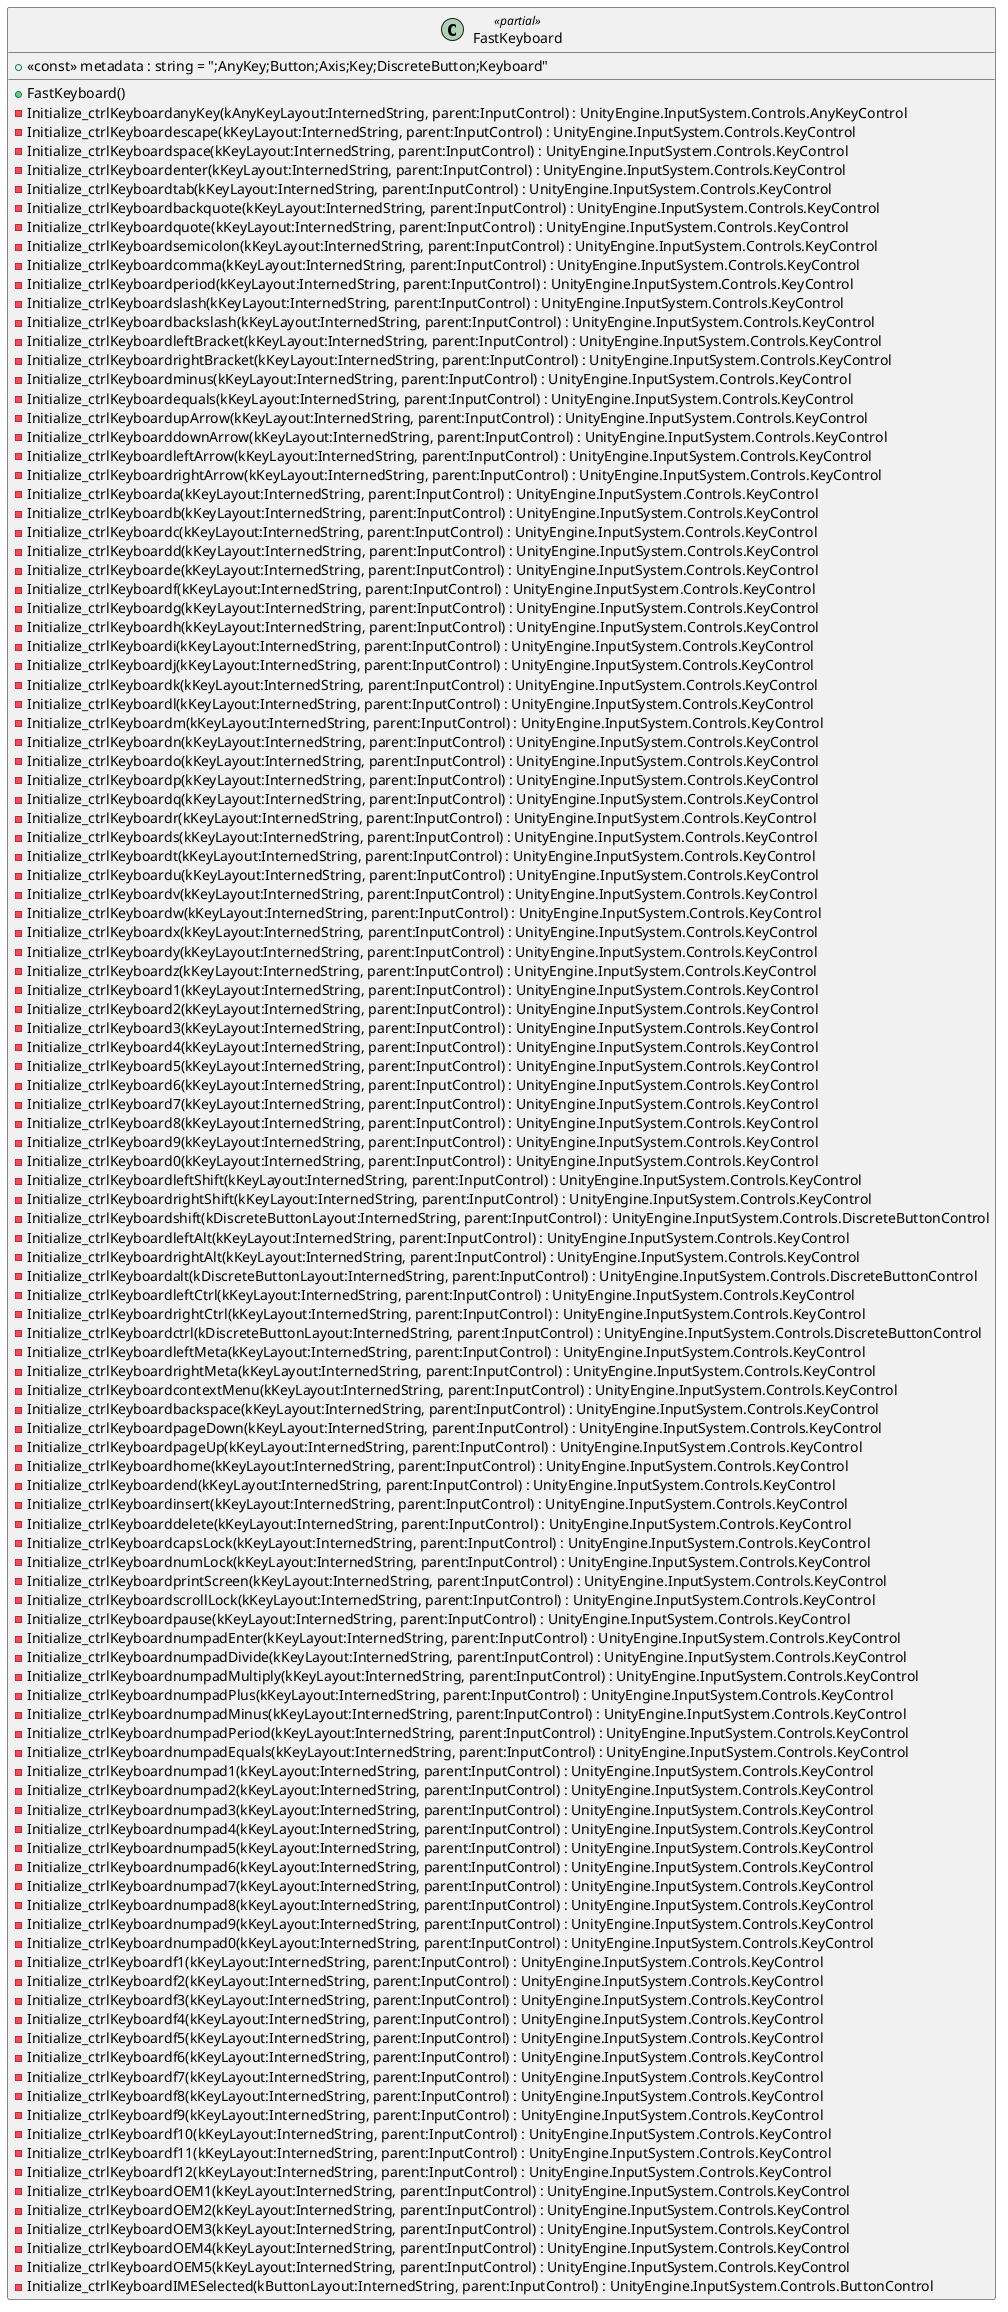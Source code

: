 @startuml
class FastKeyboard <<partial>> {
    + <<const>> metadata : string = ";AnyKey;Button;Axis;Key;DiscreteButton;Keyboard"
    + FastKeyboard()
    - Initialize_ctrlKeyboardanyKey(kAnyKeyLayout:InternedString, parent:InputControl) : UnityEngine.InputSystem.Controls.AnyKeyControl
    - Initialize_ctrlKeyboardescape(kKeyLayout:InternedString, parent:InputControl) : UnityEngine.InputSystem.Controls.KeyControl
    - Initialize_ctrlKeyboardspace(kKeyLayout:InternedString, parent:InputControl) : UnityEngine.InputSystem.Controls.KeyControl
    - Initialize_ctrlKeyboardenter(kKeyLayout:InternedString, parent:InputControl) : UnityEngine.InputSystem.Controls.KeyControl
    - Initialize_ctrlKeyboardtab(kKeyLayout:InternedString, parent:InputControl) : UnityEngine.InputSystem.Controls.KeyControl
    - Initialize_ctrlKeyboardbackquote(kKeyLayout:InternedString, parent:InputControl) : UnityEngine.InputSystem.Controls.KeyControl
    - Initialize_ctrlKeyboardquote(kKeyLayout:InternedString, parent:InputControl) : UnityEngine.InputSystem.Controls.KeyControl
    - Initialize_ctrlKeyboardsemicolon(kKeyLayout:InternedString, parent:InputControl) : UnityEngine.InputSystem.Controls.KeyControl
    - Initialize_ctrlKeyboardcomma(kKeyLayout:InternedString, parent:InputControl) : UnityEngine.InputSystem.Controls.KeyControl
    - Initialize_ctrlKeyboardperiod(kKeyLayout:InternedString, parent:InputControl) : UnityEngine.InputSystem.Controls.KeyControl
    - Initialize_ctrlKeyboardslash(kKeyLayout:InternedString, parent:InputControl) : UnityEngine.InputSystem.Controls.KeyControl
    - Initialize_ctrlKeyboardbackslash(kKeyLayout:InternedString, parent:InputControl) : UnityEngine.InputSystem.Controls.KeyControl
    - Initialize_ctrlKeyboardleftBracket(kKeyLayout:InternedString, parent:InputControl) : UnityEngine.InputSystem.Controls.KeyControl
    - Initialize_ctrlKeyboardrightBracket(kKeyLayout:InternedString, parent:InputControl) : UnityEngine.InputSystem.Controls.KeyControl
    - Initialize_ctrlKeyboardminus(kKeyLayout:InternedString, parent:InputControl) : UnityEngine.InputSystem.Controls.KeyControl
    - Initialize_ctrlKeyboardequals(kKeyLayout:InternedString, parent:InputControl) : UnityEngine.InputSystem.Controls.KeyControl
    - Initialize_ctrlKeyboardupArrow(kKeyLayout:InternedString, parent:InputControl) : UnityEngine.InputSystem.Controls.KeyControl
    - Initialize_ctrlKeyboarddownArrow(kKeyLayout:InternedString, parent:InputControl) : UnityEngine.InputSystem.Controls.KeyControl
    - Initialize_ctrlKeyboardleftArrow(kKeyLayout:InternedString, parent:InputControl) : UnityEngine.InputSystem.Controls.KeyControl
    - Initialize_ctrlKeyboardrightArrow(kKeyLayout:InternedString, parent:InputControl) : UnityEngine.InputSystem.Controls.KeyControl
    - Initialize_ctrlKeyboarda(kKeyLayout:InternedString, parent:InputControl) : UnityEngine.InputSystem.Controls.KeyControl
    - Initialize_ctrlKeyboardb(kKeyLayout:InternedString, parent:InputControl) : UnityEngine.InputSystem.Controls.KeyControl
    - Initialize_ctrlKeyboardc(kKeyLayout:InternedString, parent:InputControl) : UnityEngine.InputSystem.Controls.KeyControl
    - Initialize_ctrlKeyboardd(kKeyLayout:InternedString, parent:InputControl) : UnityEngine.InputSystem.Controls.KeyControl
    - Initialize_ctrlKeyboarde(kKeyLayout:InternedString, parent:InputControl) : UnityEngine.InputSystem.Controls.KeyControl
    - Initialize_ctrlKeyboardf(kKeyLayout:InternedString, parent:InputControl) : UnityEngine.InputSystem.Controls.KeyControl
    - Initialize_ctrlKeyboardg(kKeyLayout:InternedString, parent:InputControl) : UnityEngine.InputSystem.Controls.KeyControl
    - Initialize_ctrlKeyboardh(kKeyLayout:InternedString, parent:InputControl) : UnityEngine.InputSystem.Controls.KeyControl
    - Initialize_ctrlKeyboardi(kKeyLayout:InternedString, parent:InputControl) : UnityEngine.InputSystem.Controls.KeyControl
    - Initialize_ctrlKeyboardj(kKeyLayout:InternedString, parent:InputControl) : UnityEngine.InputSystem.Controls.KeyControl
    - Initialize_ctrlKeyboardk(kKeyLayout:InternedString, parent:InputControl) : UnityEngine.InputSystem.Controls.KeyControl
    - Initialize_ctrlKeyboardl(kKeyLayout:InternedString, parent:InputControl) : UnityEngine.InputSystem.Controls.KeyControl
    - Initialize_ctrlKeyboardm(kKeyLayout:InternedString, parent:InputControl) : UnityEngine.InputSystem.Controls.KeyControl
    - Initialize_ctrlKeyboardn(kKeyLayout:InternedString, parent:InputControl) : UnityEngine.InputSystem.Controls.KeyControl
    - Initialize_ctrlKeyboardo(kKeyLayout:InternedString, parent:InputControl) : UnityEngine.InputSystem.Controls.KeyControl
    - Initialize_ctrlKeyboardp(kKeyLayout:InternedString, parent:InputControl) : UnityEngine.InputSystem.Controls.KeyControl
    - Initialize_ctrlKeyboardq(kKeyLayout:InternedString, parent:InputControl) : UnityEngine.InputSystem.Controls.KeyControl
    - Initialize_ctrlKeyboardr(kKeyLayout:InternedString, parent:InputControl) : UnityEngine.InputSystem.Controls.KeyControl
    - Initialize_ctrlKeyboards(kKeyLayout:InternedString, parent:InputControl) : UnityEngine.InputSystem.Controls.KeyControl
    - Initialize_ctrlKeyboardt(kKeyLayout:InternedString, parent:InputControl) : UnityEngine.InputSystem.Controls.KeyControl
    - Initialize_ctrlKeyboardu(kKeyLayout:InternedString, parent:InputControl) : UnityEngine.InputSystem.Controls.KeyControl
    - Initialize_ctrlKeyboardv(kKeyLayout:InternedString, parent:InputControl) : UnityEngine.InputSystem.Controls.KeyControl
    - Initialize_ctrlKeyboardw(kKeyLayout:InternedString, parent:InputControl) : UnityEngine.InputSystem.Controls.KeyControl
    - Initialize_ctrlKeyboardx(kKeyLayout:InternedString, parent:InputControl) : UnityEngine.InputSystem.Controls.KeyControl
    - Initialize_ctrlKeyboardy(kKeyLayout:InternedString, parent:InputControl) : UnityEngine.InputSystem.Controls.KeyControl
    - Initialize_ctrlKeyboardz(kKeyLayout:InternedString, parent:InputControl) : UnityEngine.InputSystem.Controls.KeyControl
    - Initialize_ctrlKeyboard1(kKeyLayout:InternedString, parent:InputControl) : UnityEngine.InputSystem.Controls.KeyControl
    - Initialize_ctrlKeyboard2(kKeyLayout:InternedString, parent:InputControl) : UnityEngine.InputSystem.Controls.KeyControl
    - Initialize_ctrlKeyboard3(kKeyLayout:InternedString, parent:InputControl) : UnityEngine.InputSystem.Controls.KeyControl
    - Initialize_ctrlKeyboard4(kKeyLayout:InternedString, parent:InputControl) : UnityEngine.InputSystem.Controls.KeyControl
    - Initialize_ctrlKeyboard5(kKeyLayout:InternedString, parent:InputControl) : UnityEngine.InputSystem.Controls.KeyControl
    - Initialize_ctrlKeyboard6(kKeyLayout:InternedString, parent:InputControl) : UnityEngine.InputSystem.Controls.KeyControl
    - Initialize_ctrlKeyboard7(kKeyLayout:InternedString, parent:InputControl) : UnityEngine.InputSystem.Controls.KeyControl
    - Initialize_ctrlKeyboard8(kKeyLayout:InternedString, parent:InputControl) : UnityEngine.InputSystem.Controls.KeyControl
    - Initialize_ctrlKeyboard9(kKeyLayout:InternedString, parent:InputControl) : UnityEngine.InputSystem.Controls.KeyControl
    - Initialize_ctrlKeyboard0(kKeyLayout:InternedString, parent:InputControl) : UnityEngine.InputSystem.Controls.KeyControl
    - Initialize_ctrlKeyboardleftShift(kKeyLayout:InternedString, parent:InputControl) : UnityEngine.InputSystem.Controls.KeyControl
    - Initialize_ctrlKeyboardrightShift(kKeyLayout:InternedString, parent:InputControl) : UnityEngine.InputSystem.Controls.KeyControl
    - Initialize_ctrlKeyboardshift(kDiscreteButtonLayout:InternedString, parent:InputControl) : UnityEngine.InputSystem.Controls.DiscreteButtonControl
    - Initialize_ctrlKeyboardleftAlt(kKeyLayout:InternedString, parent:InputControl) : UnityEngine.InputSystem.Controls.KeyControl
    - Initialize_ctrlKeyboardrightAlt(kKeyLayout:InternedString, parent:InputControl) : UnityEngine.InputSystem.Controls.KeyControl
    - Initialize_ctrlKeyboardalt(kDiscreteButtonLayout:InternedString, parent:InputControl) : UnityEngine.InputSystem.Controls.DiscreteButtonControl
    - Initialize_ctrlKeyboardleftCtrl(kKeyLayout:InternedString, parent:InputControl) : UnityEngine.InputSystem.Controls.KeyControl
    - Initialize_ctrlKeyboardrightCtrl(kKeyLayout:InternedString, parent:InputControl) : UnityEngine.InputSystem.Controls.KeyControl
    - Initialize_ctrlKeyboardctrl(kDiscreteButtonLayout:InternedString, parent:InputControl) : UnityEngine.InputSystem.Controls.DiscreteButtonControl
    - Initialize_ctrlKeyboardleftMeta(kKeyLayout:InternedString, parent:InputControl) : UnityEngine.InputSystem.Controls.KeyControl
    - Initialize_ctrlKeyboardrightMeta(kKeyLayout:InternedString, parent:InputControl) : UnityEngine.InputSystem.Controls.KeyControl
    - Initialize_ctrlKeyboardcontextMenu(kKeyLayout:InternedString, parent:InputControl) : UnityEngine.InputSystem.Controls.KeyControl
    - Initialize_ctrlKeyboardbackspace(kKeyLayout:InternedString, parent:InputControl) : UnityEngine.InputSystem.Controls.KeyControl
    - Initialize_ctrlKeyboardpageDown(kKeyLayout:InternedString, parent:InputControl) : UnityEngine.InputSystem.Controls.KeyControl
    - Initialize_ctrlKeyboardpageUp(kKeyLayout:InternedString, parent:InputControl) : UnityEngine.InputSystem.Controls.KeyControl
    - Initialize_ctrlKeyboardhome(kKeyLayout:InternedString, parent:InputControl) : UnityEngine.InputSystem.Controls.KeyControl
    - Initialize_ctrlKeyboardend(kKeyLayout:InternedString, parent:InputControl) : UnityEngine.InputSystem.Controls.KeyControl
    - Initialize_ctrlKeyboardinsert(kKeyLayout:InternedString, parent:InputControl) : UnityEngine.InputSystem.Controls.KeyControl
    - Initialize_ctrlKeyboarddelete(kKeyLayout:InternedString, parent:InputControl) : UnityEngine.InputSystem.Controls.KeyControl
    - Initialize_ctrlKeyboardcapsLock(kKeyLayout:InternedString, parent:InputControl) : UnityEngine.InputSystem.Controls.KeyControl
    - Initialize_ctrlKeyboardnumLock(kKeyLayout:InternedString, parent:InputControl) : UnityEngine.InputSystem.Controls.KeyControl
    - Initialize_ctrlKeyboardprintScreen(kKeyLayout:InternedString, parent:InputControl) : UnityEngine.InputSystem.Controls.KeyControl
    - Initialize_ctrlKeyboardscrollLock(kKeyLayout:InternedString, parent:InputControl) : UnityEngine.InputSystem.Controls.KeyControl
    - Initialize_ctrlKeyboardpause(kKeyLayout:InternedString, parent:InputControl) : UnityEngine.InputSystem.Controls.KeyControl
    - Initialize_ctrlKeyboardnumpadEnter(kKeyLayout:InternedString, parent:InputControl) : UnityEngine.InputSystem.Controls.KeyControl
    - Initialize_ctrlKeyboardnumpadDivide(kKeyLayout:InternedString, parent:InputControl) : UnityEngine.InputSystem.Controls.KeyControl
    - Initialize_ctrlKeyboardnumpadMultiply(kKeyLayout:InternedString, parent:InputControl) : UnityEngine.InputSystem.Controls.KeyControl
    - Initialize_ctrlKeyboardnumpadPlus(kKeyLayout:InternedString, parent:InputControl) : UnityEngine.InputSystem.Controls.KeyControl
    - Initialize_ctrlKeyboardnumpadMinus(kKeyLayout:InternedString, parent:InputControl) : UnityEngine.InputSystem.Controls.KeyControl
    - Initialize_ctrlKeyboardnumpadPeriod(kKeyLayout:InternedString, parent:InputControl) : UnityEngine.InputSystem.Controls.KeyControl
    - Initialize_ctrlKeyboardnumpadEquals(kKeyLayout:InternedString, parent:InputControl) : UnityEngine.InputSystem.Controls.KeyControl
    - Initialize_ctrlKeyboardnumpad1(kKeyLayout:InternedString, parent:InputControl) : UnityEngine.InputSystem.Controls.KeyControl
    - Initialize_ctrlKeyboardnumpad2(kKeyLayout:InternedString, parent:InputControl) : UnityEngine.InputSystem.Controls.KeyControl
    - Initialize_ctrlKeyboardnumpad3(kKeyLayout:InternedString, parent:InputControl) : UnityEngine.InputSystem.Controls.KeyControl
    - Initialize_ctrlKeyboardnumpad4(kKeyLayout:InternedString, parent:InputControl) : UnityEngine.InputSystem.Controls.KeyControl
    - Initialize_ctrlKeyboardnumpad5(kKeyLayout:InternedString, parent:InputControl) : UnityEngine.InputSystem.Controls.KeyControl
    - Initialize_ctrlKeyboardnumpad6(kKeyLayout:InternedString, parent:InputControl) : UnityEngine.InputSystem.Controls.KeyControl
    - Initialize_ctrlKeyboardnumpad7(kKeyLayout:InternedString, parent:InputControl) : UnityEngine.InputSystem.Controls.KeyControl
    - Initialize_ctrlKeyboardnumpad8(kKeyLayout:InternedString, parent:InputControl) : UnityEngine.InputSystem.Controls.KeyControl
    - Initialize_ctrlKeyboardnumpad9(kKeyLayout:InternedString, parent:InputControl) : UnityEngine.InputSystem.Controls.KeyControl
    - Initialize_ctrlKeyboardnumpad0(kKeyLayout:InternedString, parent:InputControl) : UnityEngine.InputSystem.Controls.KeyControl
    - Initialize_ctrlKeyboardf1(kKeyLayout:InternedString, parent:InputControl) : UnityEngine.InputSystem.Controls.KeyControl
    - Initialize_ctrlKeyboardf2(kKeyLayout:InternedString, parent:InputControl) : UnityEngine.InputSystem.Controls.KeyControl
    - Initialize_ctrlKeyboardf3(kKeyLayout:InternedString, parent:InputControl) : UnityEngine.InputSystem.Controls.KeyControl
    - Initialize_ctrlKeyboardf4(kKeyLayout:InternedString, parent:InputControl) : UnityEngine.InputSystem.Controls.KeyControl
    - Initialize_ctrlKeyboardf5(kKeyLayout:InternedString, parent:InputControl) : UnityEngine.InputSystem.Controls.KeyControl
    - Initialize_ctrlKeyboardf6(kKeyLayout:InternedString, parent:InputControl) : UnityEngine.InputSystem.Controls.KeyControl
    - Initialize_ctrlKeyboardf7(kKeyLayout:InternedString, parent:InputControl) : UnityEngine.InputSystem.Controls.KeyControl
    - Initialize_ctrlKeyboardf8(kKeyLayout:InternedString, parent:InputControl) : UnityEngine.InputSystem.Controls.KeyControl
    - Initialize_ctrlKeyboardf9(kKeyLayout:InternedString, parent:InputControl) : UnityEngine.InputSystem.Controls.KeyControl
    - Initialize_ctrlKeyboardf10(kKeyLayout:InternedString, parent:InputControl) : UnityEngine.InputSystem.Controls.KeyControl
    - Initialize_ctrlKeyboardf11(kKeyLayout:InternedString, parent:InputControl) : UnityEngine.InputSystem.Controls.KeyControl
    - Initialize_ctrlKeyboardf12(kKeyLayout:InternedString, parent:InputControl) : UnityEngine.InputSystem.Controls.KeyControl
    - Initialize_ctrlKeyboardOEM1(kKeyLayout:InternedString, parent:InputControl) : UnityEngine.InputSystem.Controls.KeyControl
    - Initialize_ctrlKeyboardOEM2(kKeyLayout:InternedString, parent:InputControl) : UnityEngine.InputSystem.Controls.KeyControl
    - Initialize_ctrlKeyboardOEM3(kKeyLayout:InternedString, parent:InputControl) : UnityEngine.InputSystem.Controls.KeyControl
    - Initialize_ctrlKeyboardOEM4(kKeyLayout:InternedString, parent:InputControl) : UnityEngine.InputSystem.Controls.KeyControl
    - Initialize_ctrlKeyboardOEM5(kKeyLayout:InternedString, parent:InputControl) : UnityEngine.InputSystem.Controls.KeyControl
    - Initialize_ctrlKeyboardIMESelected(kButtonLayout:InternedString, parent:InputControl) : UnityEngine.InputSystem.Controls.ButtonControl
}
@enduml
